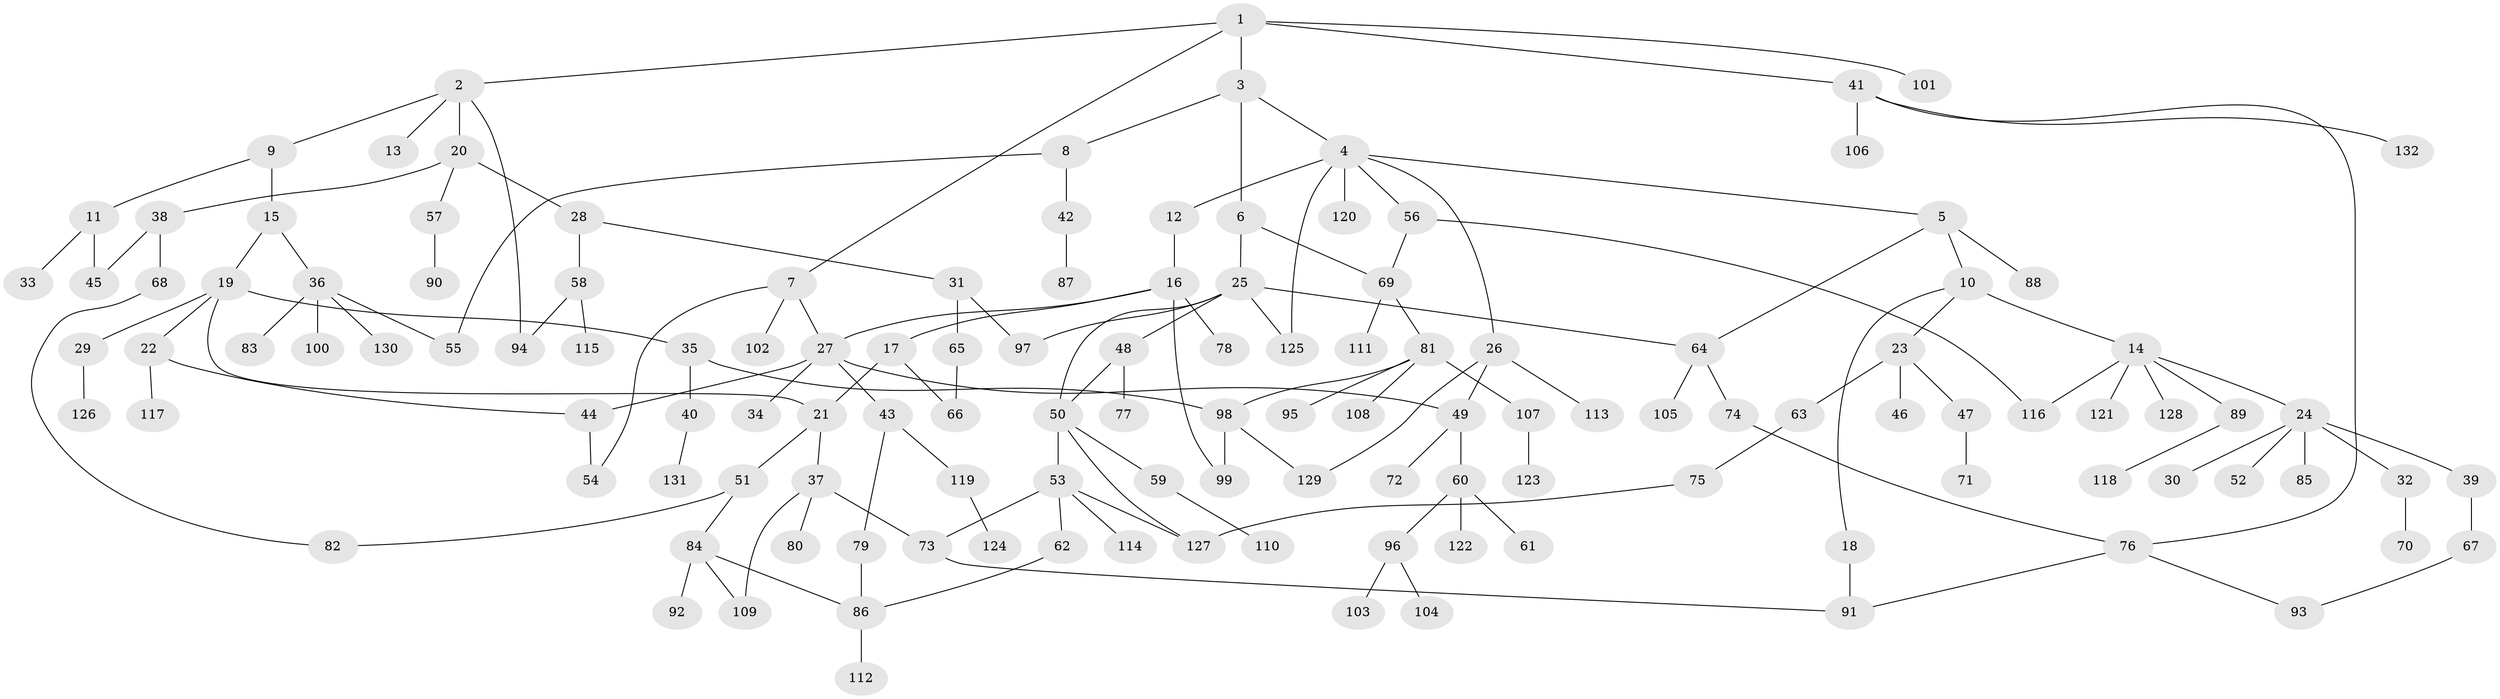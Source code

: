 // Generated by graph-tools (version 1.1) at 2025/10/02/27/25 16:10:51]
// undirected, 132 vertices, 160 edges
graph export_dot {
graph [start="1"]
  node [color=gray90,style=filled];
  1;
  2;
  3;
  4;
  5;
  6;
  7;
  8;
  9;
  10;
  11;
  12;
  13;
  14;
  15;
  16;
  17;
  18;
  19;
  20;
  21;
  22;
  23;
  24;
  25;
  26;
  27;
  28;
  29;
  30;
  31;
  32;
  33;
  34;
  35;
  36;
  37;
  38;
  39;
  40;
  41;
  42;
  43;
  44;
  45;
  46;
  47;
  48;
  49;
  50;
  51;
  52;
  53;
  54;
  55;
  56;
  57;
  58;
  59;
  60;
  61;
  62;
  63;
  64;
  65;
  66;
  67;
  68;
  69;
  70;
  71;
  72;
  73;
  74;
  75;
  76;
  77;
  78;
  79;
  80;
  81;
  82;
  83;
  84;
  85;
  86;
  87;
  88;
  89;
  90;
  91;
  92;
  93;
  94;
  95;
  96;
  97;
  98;
  99;
  100;
  101;
  102;
  103;
  104;
  105;
  106;
  107;
  108;
  109;
  110;
  111;
  112;
  113;
  114;
  115;
  116;
  117;
  118;
  119;
  120;
  121;
  122;
  123;
  124;
  125;
  126;
  127;
  128;
  129;
  130;
  131;
  132;
  1 -- 2;
  1 -- 3;
  1 -- 7;
  1 -- 41;
  1 -- 101;
  2 -- 9;
  2 -- 13;
  2 -- 20;
  2 -- 94;
  3 -- 4;
  3 -- 6;
  3 -- 8;
  4 -- 5;
  4 -- 12;
  4 -- 26;
  4 -- 56;
  4 -- 120;
  4 -- 125;
  5 -- 10;
  5 -- 64;
  5 -- 88;
  6 -- 25;
  6 -- 69;
  7 -- 27;
  7 -- 54;
  7 -- 102;
  8 -- 42;
  8 -- 55;
  9 -- 11;
  9 -- 15;
  10 -- 14;
  10 -- 18;
  10 -- 23;
  11 -- 33;
  11 -- 45;
  12 -- 16;
  14 -- 24;
  14 -- 89;
  14 -- 116;
  14 -- 121;
  14 -- 128;
  15 -- 19;
  15 -- 36;
  16 -- 17;
  16 -- 78;
  16 -- 99;
  16 -- 27;
  17 -- 21;
  17 -- 66;
  18 -- 91;
  19 -- 22;
  19 -- 29;
  19 -- 35;
  19 -- 21;
  20 -- 28;
  20 -- 38;
  20 -- 57;
  21 -- 37;
  21 -- 51;
  22 -- 117;
  22 -- 44;
  23 -- 46;
  23 -- 47;
  23 -- 63;
  24 -- 30;
  24 -- 32;
  24 -- 39;
  24 -- 52;
  24 -- 85;
  25 -- 48;
  25 -- 50;
  25 -- 97;
  25 -- 125;
  25 -- 64;
  26 -- 113;
  26 -- 129;
  26 -- 49;
  27 -- 34;
  27 -- 43;
  27 -- 44;
  27 -- 49;
  28 -- 31;
  28 -- 58;
  29 -- 126;
  31 -- 65;
  31 -- 97;
  32 -- 70;
  35 -- 40;
  35 -- 98;
  36 -- 55;
  36 -- 83;
  36 -- 100;
  36 -- 130;
  37 -- 73;
  37 -- 80;
  37 -- 109;
  38 -- 45;
  38 -- 68;
  39 -- 67;
  40 -- 131;
  41 -- 106;
  41 -- 132;
  41 -- 76;
  42 -- 87;
  43 -- 79;
  43 -- 119;
  44 -- 54;
  47 -- 71;
  48 -- 77;
  48 -- 50;
  49 -- 60;
  49 -- 72;
  50 -- 53;
  50 -- 59;
  50 -- 127;
  51 -- 84;
  51 -- 82;
  53 -- 62;
  53 -- 114;
  53 -- 127;
  53 -- 73;
  56 -- 116;
  56 -- 69;
  57 -- 90;
  58 -- 115;
  58 -- 94;
  59 -- 110;
  60 -- 61;
  60 -- 96;
  60 -- 122;
  62 -- 86;
  63 -- 75;
  64 -- 74;
  64 -- 105;
  65 -- 66;
  67 -- 93;
  68 -- 82;
  69 -- 81;
  69 -- 111;
  73 -- 91;
  74 -- 76;
  75 -- 127;
  76 -- 93;
  76 -- 91;
  79 -- 86;
  81 -- 95;
  81 -- 107;
  81 -- 108;
  81 -- 98;
  84 -- 86;
  84 -- 92;
  84 -- 109;
  86 -- 112;
  89 -- 118;
  96 -- 103;
  96 -- 104;
  98 -- 99;
  98 -- 129;
  107 -- 123;
  119 -- 124;
}
